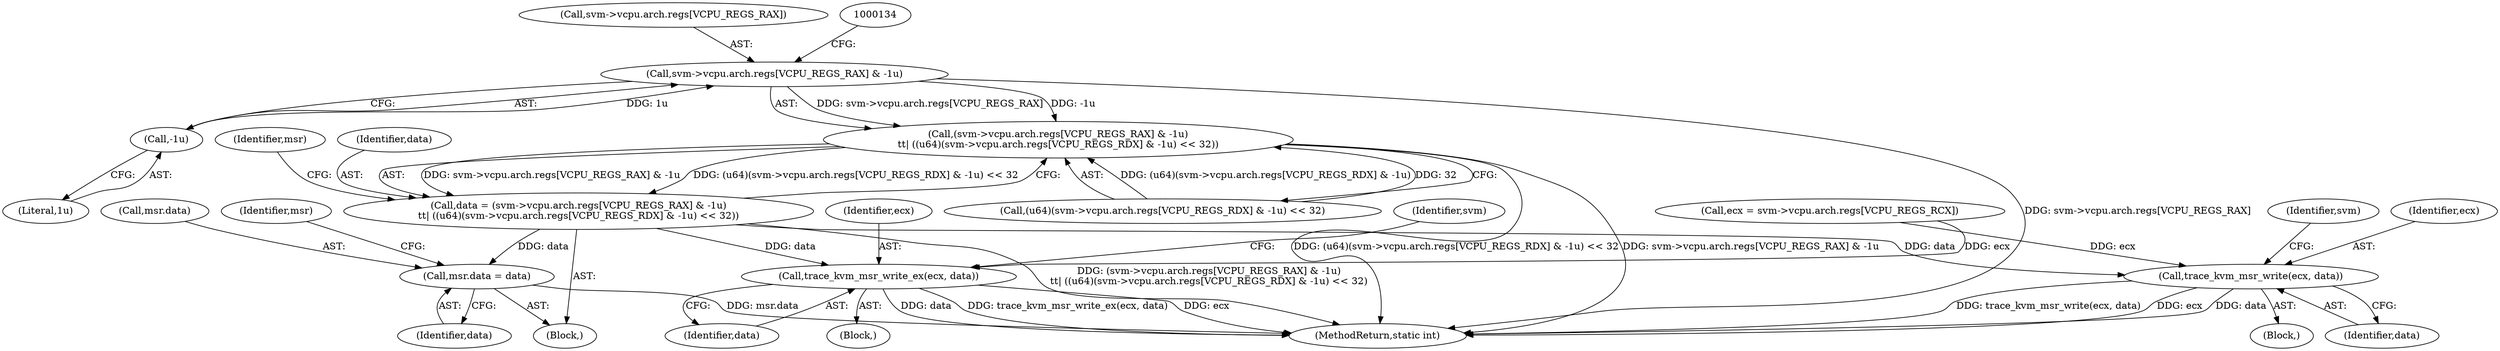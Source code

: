 digraph "0_linux_854e8bb1aa06c578c2c9145fa6bfe3680ef63b23@pointer" {
"1000120" [label="(Call,svm->vcpu.arch.regs[VCPU_REGS_RAX] & -1u)"];
"1000130" [label="(Call,-1u)"];
"1000119" [label="(Call,(svm->vcpu.arch.regs[VCPU_REGS_RAX] & -1u)\n\t\t| ((u64)(svm->vcpu.arch.regs[VCPU_REGS_RDX] & -1u) << 32))"];
"1000117" [label="(Call,data = (svm->vcpu.arch.regs[VCPU_REGS_RAX] & -1u)\n\t\t| ((u64)(svm->vcpu.arch.regs[VCPU_REGS_RDX] & -1u) << 32))"];
"1000148" [label="(Call,msr.data = data)"];
"1000183" [label="(Call,trace_kvm_msr_write_ex(ecx, data))"];
"1000194" [label="(Call,trace_kvm_msr_write(ecx, data))"];
"1000150" [label="(Identifier,msr)"];
"1000117" [label="(Call,data = (svm->vcpu.arch.regs[VCPU_REGS_RAX] & -1u)\n\t\t| ((u64)(svm->vcpu.arch.regs[VCPU_REGS_RDX] & -1u) << 32))"];
"1000155" [label="(Identifier,msr)"];
"1000118" [label="(Identifier,data)"];
"1000105" [label="(Call,ecx = svm->vcpu.arch.regs[VCPU_REGS_RCX])"];
"1000184" [label="(Identifier,ecx)"];
"1000119" [label="(Call,(svm->vcpu.arch.regs[VCPU_REGS_RAX] & -1u)\n\t\t| ((u64)(svm->vcpu.arch.regs[VCPU_REGS_RDX] & -1u) << 32))"];
"1000121" [label="(Call,svm->vcpu.arch.regs[VCPU_REGS_RAX])"];
"1000183" [label="(Call,trace_kvm_msr_write_ex(ecx, data))"];
"1000194" [label="(Call,trace_kvm_msr_write(ecx, data))"];
"1000120" [label="(Call,svm->vcpu.arch.regs[VCPU_REGS_RAX] & -1u)"];
"1000131" [label="(Literal,1u)"];
"1000130" [label="(Call,-1u)"];
"1000102" [label="(Block,)"];
"1000204" [label="(MethodReturn,static int)"];
"1000193" [label="(Block,)"];
"1000185" [label="(Identifier,data)"];
"1000200" [label="(Identifier,svm)"];
"1000182" [label="(Block,)"];
"1000189" [label="(Identifier,svm)"];
"1000195" [label="(Identifier,ecx)"];
"1000152" [label="(Identifier,data)"];
"1000149" [label="(Call,msr.data)"];
"1000196" [label="(Identifier,data)"];
"1000148" [label="(Call,msr.data = data)"];
"1000132" [label="(Call,(u64)(svm->vcpu.arch.regs[VCPU_REGS_RDX] & -1u) << 32)"];
"1000120" -> "1000119"  [label="AST: "];
"1000120" -> "1000130"  [label="CFG: "];
"1000121" -> "1000120"  [label="AST: "];
"1000130" -> "1000120"  [label="AST: "];
"1000134" -> "1000120"  [label="CFG: "];
"1000120" -> "1000204"  [label="DDG: svm->vcpu.arch.regs[VCPU_REGS_RAX]"];
"1000120" -> "1000119"  [label="DDG: svm->vcpu.arch.regs[VCPU_REGS_RAX]"];
"1000120" -> "1000119"  [label="DDG: -1u"];
"1000130" -> "1000120"  [label="DDG: 1u"];
"1000130" -> "1000131"  [label="CFG: "];
"1000131" -> "1000130"  [label="AST: "];
"1000119" -> "1000117"  [label="AST: "];
"1000119" -> "1000132"  [label="CFG: "];
"1000132" -> "1000119"  [label="AST: "];
"1000117" -> "1000119"  [label="CFG: "];
"1000119" -> "1000204"  [label="DDG: (u64)(svm->vcpu.arch.regs[VCPU_REGS_RDX] & -1u) << 32"];
"1000119" -> "1000204"  [label="DDG: svm->vcpu.arch.regs[VCPU_REGS_RAX] & -1u"];
"1000119" -> "1000117"  [label="DDG: svm->vcpu.arch.regs[VCPU_REGS_RAX] & -1u"];
"1000119" -> "1000117"  [label="DDG: (u64)(svm->vcpu.arch.regs[VCPU_REGS_RDX] & -1u) << 32"];
"1000132" -> "1000119"  [label="DDG: (u64)(svm->vcpu.arch.regs[VCPU_REGS_RDX] & -1u)"];
"1000132" -> "1000119"  [label="DDG: 32"];
"1000117" -> "1000102"  [label="AST: "];
"1000118" -> "1000117"  [label="AST: "];
"1000150" -> "1000117"  [label="CFG: "];
"1000117" -> "1000204"  [label="DDG: (svm->vcpu.arch.regs[VCPU_REGS_RAX] & -1u)\n\t\t| ((u64)(svm->vcpu.arch.regs[VCPU_REGS_RDX] & -1u) << 32)"];
"1000117" -> "1000148"  [label="DDG: data"];
"1000117" -> "1000183"  [label="DDG: data"];
"1000117" -> "1000194"  [label="DDG: data"];
"1000148" -> "1000102"  [label="AST: "];
"1000148" -> "1000152"  [label="CFG: "];
"1000149" -> "1000148"  [label="AST: "];
"1000152" -> "1000148"  [label="AST: "];
"1000155" -> "1000148"  [label="CFG: "];
"1000148" -> "1000204"  [label="DDG: msr.data"];
"1000183" -> "1000182"  [label="AST: "];
"1000183" -> "1000185"  [label="CFG: "];
"1000184" -> "1000183"  [label="AST: "];
"1000185" -> "1000183"  [label="AST: "];
"1000189" -> "1000183"  [label="CFG: "];
"1000183" -> "1000204"  [label="DDG: data"];
"1000183" -> "1000204"  [label="DDG: trace_kvm_msr_write_ex(ecx, data)"];
"1000183" -> "1000204"  [label="DDG: ecx"];
"1000105" -> "1000183"  [label="DDG: ecx"];
"1000194" -> "1000193"  [label="AST: "];
"1000194" -> "1000196"  [label="CFG: "];
"1000195" -> "1000194"  [label="AST: "];
"1000196" -> "1000194"  [label="AST: "];
"1000200" -> "1000194"  [label="CFG: "];
"1000194" -> "1000204"  [label="DDG: trace_kvm_msr_write(ecx, data)"];
"1000194" -> "1000204"  [label="DDG: ecx"];
"1000194" -> "1000204"  [label="DDG: data"];
"1000105" -> "1000194"  [label="DDG: ecx"];
}
